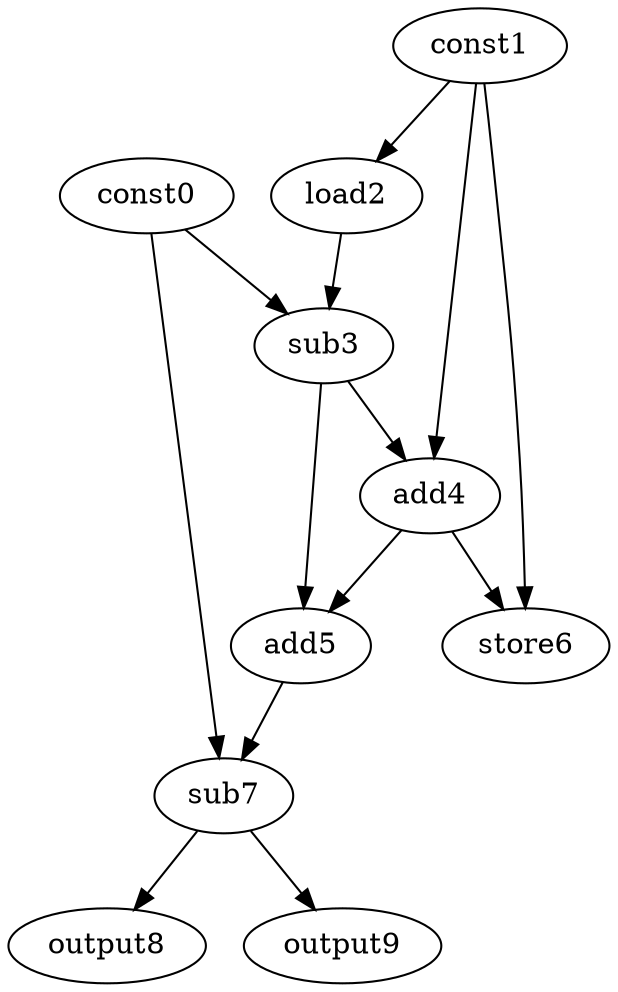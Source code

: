 digraph G { 
const0[opcode=const]; 
const1[opcode=const]; 
load2[opcode=load]; 
sub3[opcode=sub]; 
add4[opcode=add]; 
add5[opcode=add]; 
store6[opcode=store]; 
sub7[opcode=sub]; 
output8[opcode=output]; 
output9[opcode=output]; 
const1->load2[operand=0];
const0->sub3[operand=0];
load2->sub3[operand=1];
const1->add4[operand=0];
sub3->add4[operand=1];
sub3->add5[operand=0];
add4->add5[operand=1];
const1->store6[operand=0];
add4->store6[operand=1];
const0->sub7[operand=0];
add5->sub7[operand=1];
sub7->output8[operand=0];
sub7->output9[operand=0];
}
